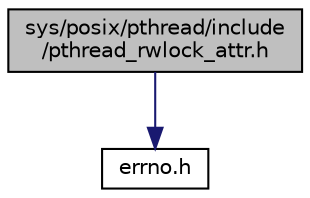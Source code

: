 digraph "sys/posix/pthread/include/pthread_rwlock_attr.h"
{
 // LATEX_PDF_SIZE
  edge [fontname="Helvetica",fontsize="10",labelfontname="Helvetica",labelfontsize="10"];
  node [fontname="Helvetica",fontsize="10",shape=record];
  Node1 [label="sys/posix/pthread/include\l/pthread_rwlock_attr.h",height=0.2,width=0.4,color="black", fillcolor="grey75", style="filled", fontcolor="black",tooltip="Implementation of a fair, POSIX conforming reader/writer lock (attribute set)."];
  Node1 -> Node2 [color="midnightblue",fontsize="10",style="solid",fontname="Helvetica"];
  Node2 [label="errno.h",height=0.2,width=0.4,color="black", fillcolor="white", style="filled",URL="$errno_8h.html",tooltip=" "];
}
